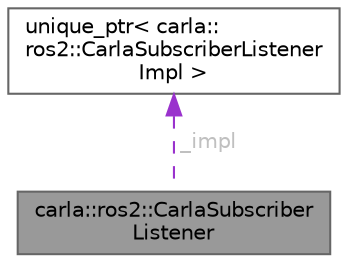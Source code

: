 digraph "carla::ros2::CarlaSubscriberListener"
{
 // INTERACTIVE_SVG=YES
 // LATEX_PDF_SIZE
  bgcolor="transparent";
  edge [fontname=Helvetica,fontsize=10,labelfontname=Helvetica,labelfontsize=10];
  node [fontname=Helvetica,fontsize=10,shape=box,height=0.2,width=0.4];
  Node1 [id="Node000001",label="carla::ros2::CarlaSubscriber\lListener",height=0.2,width=0.4,color="gray40", fillcolor="grey60", style="filled", fontcolor="black",tooltip=" "];
  Node2 -> Node1 [id="edge1_Node000001_Node000002",dir="back",color="darkorchid3",style="dashed",tooltip=" ",label=" _impl",fontcolor="grey" ];
  Node2 [id="Node000002",label="unique_ptr\< carla::\lros2::CarlaSubscriberListener\lImpl \>",height=0.2,width=0.4,color="gray40", fillcolor="white", style="filled",tooltip=" "];
}
